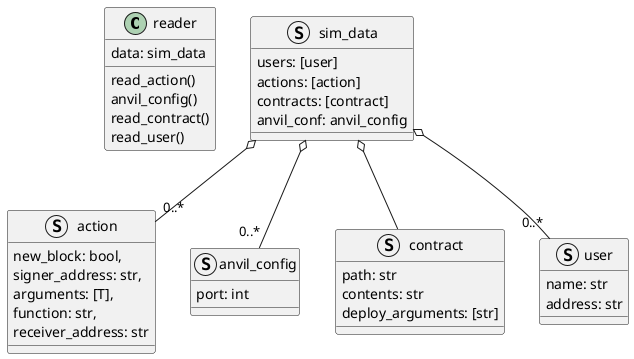 @startuml

class reader{
    data: sim_data
    
    read_action()
    anvil_config()
    read_contract()
    read_user()
}

struct sim_data {
    users: [user]
    actions: [action]
    contracts: [contract]
    anvil_conf: anvil_config
}

struct action{
    new_block: bool,
    signer_address: str,
    arguments: [T],
    function: str,
    receiver_address: str
}

struct anvil_config{
    port: int
}

struct contract{
    path: str
    contents: str
    deploy_arguments: [str]
}

struct user{
    name: str
    address: str
}

sim_data o-- "0..*" action
sim_data o-- "0..*" anvil_config
sim_data o-- contract
sim_data o-- "0..*" user


@enduml